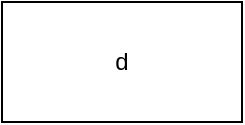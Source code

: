 <mxfile version="21.6.5" type="github">
  <diagram name="Page-1" id="eaNOxbrL7DwVOGe9FiIo">
    <mxGraphModel dx="977" dy="692" grid="1" gridSize="10" guides="1" tooltips="1" connect="1" arrows="1" fold="1" page="1" pageScale="1" pageWidth="850" pageHeight="1100" math="0" shadow="0">
      <root>
        <mxCell id="0" />
        <mxCell id="1" parent="0" />
        <mxCell id="Zw82YiJhJX9KrDOLdtjc-1" value="d" style="rounded=0;whiteSpace=wrap;html=1;" parent="1" vertex="1">
          <mxGeometry x="120" y="190" width="120" height="60" as="geometry" />
        </mxCell>
      </root>
    </mxGraphModel>
  </diagram>
</mxfile>
